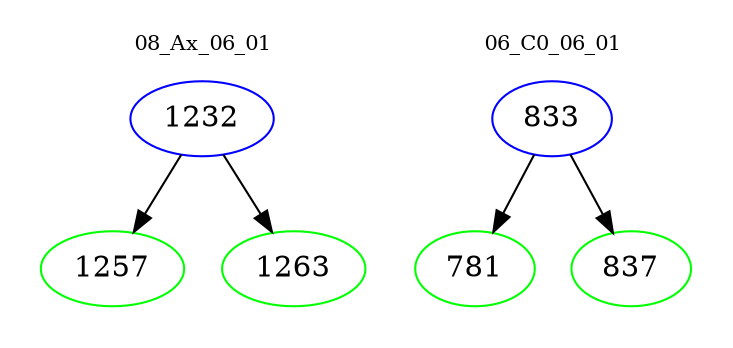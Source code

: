 digraph{
subgraph cluster_0 {
color = white
label = "08_Ax_06_01";
fontsize=10;
T0_1232 [label="1232", color="blue"]
T0_1232 -> T0_1257 [color="black"]
T0_1257 [label="1257", color="green"]
T0_1232 -> T0_1263 [color="black"]
T0_1263 [label="1263", color="green"]
}
subgraph cluster_1 {
color = white
label = "06_C0_06_01";
fontsize=10;
T1_833 [label="833", color="blue"]
T1_833 -> T1_781 [color="black"]
T1_781 [label="781", color="green"]
T1_833 -> T1_837 [color="black"]
T1_837 [label="837", color="green"]
}
}
